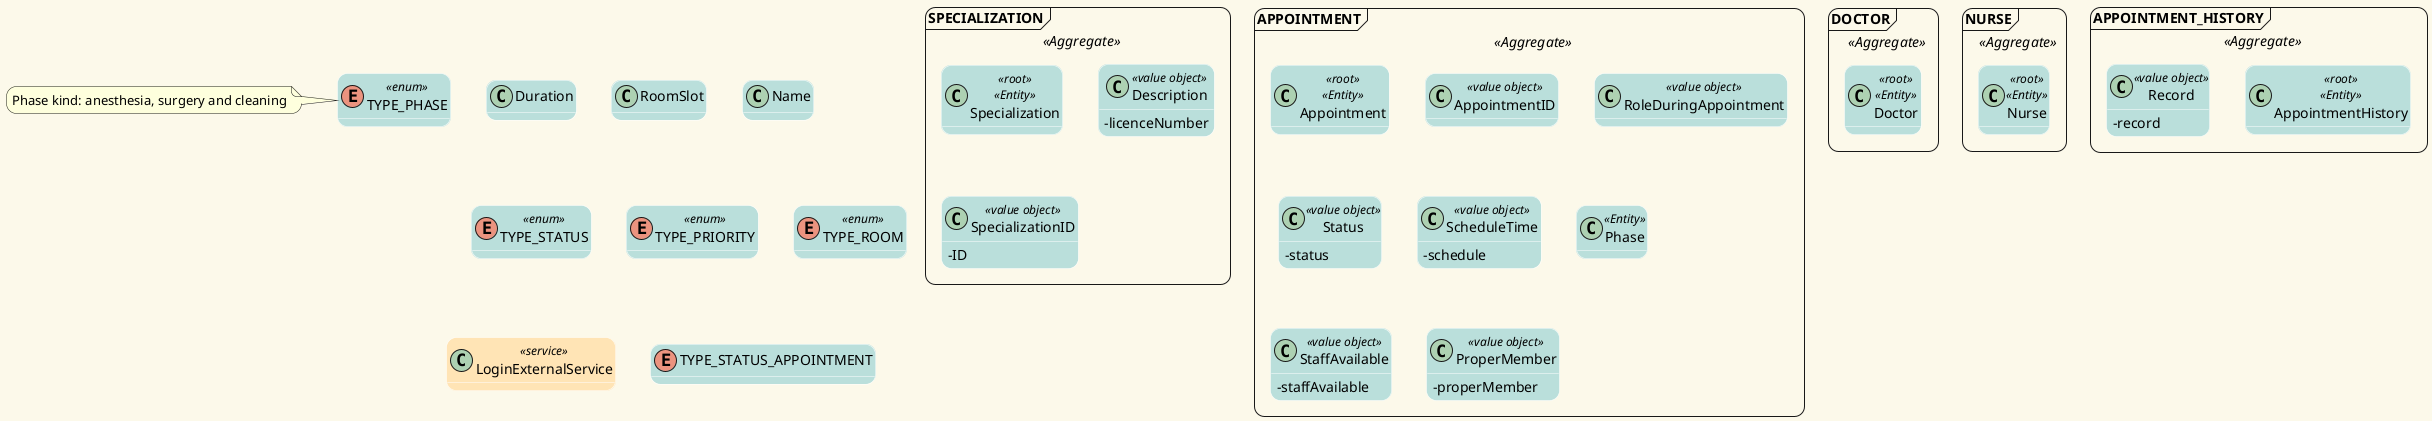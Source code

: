 @startuml DomainModel 
hide methods
' ======= layout =========
skinparam backgroundColor #fcf9ea
skinparam titleBorderRoundCorner 15
skinparam titleFontSize 30
skinparam classAttributeIconSize 0
skinparam titleFontName Arial Black
skinparam titleFontColor #f8a978
skinparam roundcorner 20
skinparam stereotypeCBackgroundColor ffc5a1
skinparam class {

ArrowColor ffc5a1
BorderColor White
BackgroundColor badfdb
BackgroundColor<<Event>> skyblue
BackgroundColor<<Service>> Moccasin
}

class Duration

class RoomSlot
class Name

enum TYPE_PHASE <<enum>>
note left of TYPE_PHASE
Phase kind: anesthesia, surgery and cleaning
end note


' =====SPECIALIZATION====='
frame SPECIALIZATION <<Aggregate>>{
class Specialization <<root>> <<Entity>>{
}

class Description <<value object>> {
    -licenceNumber
}
class SpecializationID <<value object>> {
    -ID
}


}


enum TYPE_STATUS <<enum>>


enum TYPE_PRIORITY <<enum>>




enum TYPE_ROOM <<enum>>


class LoginExternalService <<service>>

frame DOCTOR <<Aggregate>>{
class Doctor <<root>><<Entity>>{
}
}
enum TYPE_STATUS_APPOINTMENT{}

frame APPOINTMENT <<Aggregate>>{
class Appointment <<root>> <<Entity>>{
}
class AppointmentID <<value object>>{
}

class RoleDuringAppointment <<value object>>{
}
class Status <<value object>> {
    -status
}

class ScheduleTime <<value object>> {
    -schedule
}

class Phase <<Entity>>{
}



class StaffAvailable <<value object>> {
    -staffAvailable
}

class ProperMember <<value object>>{
    -properMember
}



}

frame NURSE <<Aggregate>>{
class Nurse <<root>> <<Entity>>{ }
}



' =====APPOINTMENT_HISTORY====='
frame APPOINTMENT_HISTORY <<Aggregate>>{
class AppointmentHistory <<root>> <<Entity>>{
}

class Record <<value object>> {
    -record
}
}

